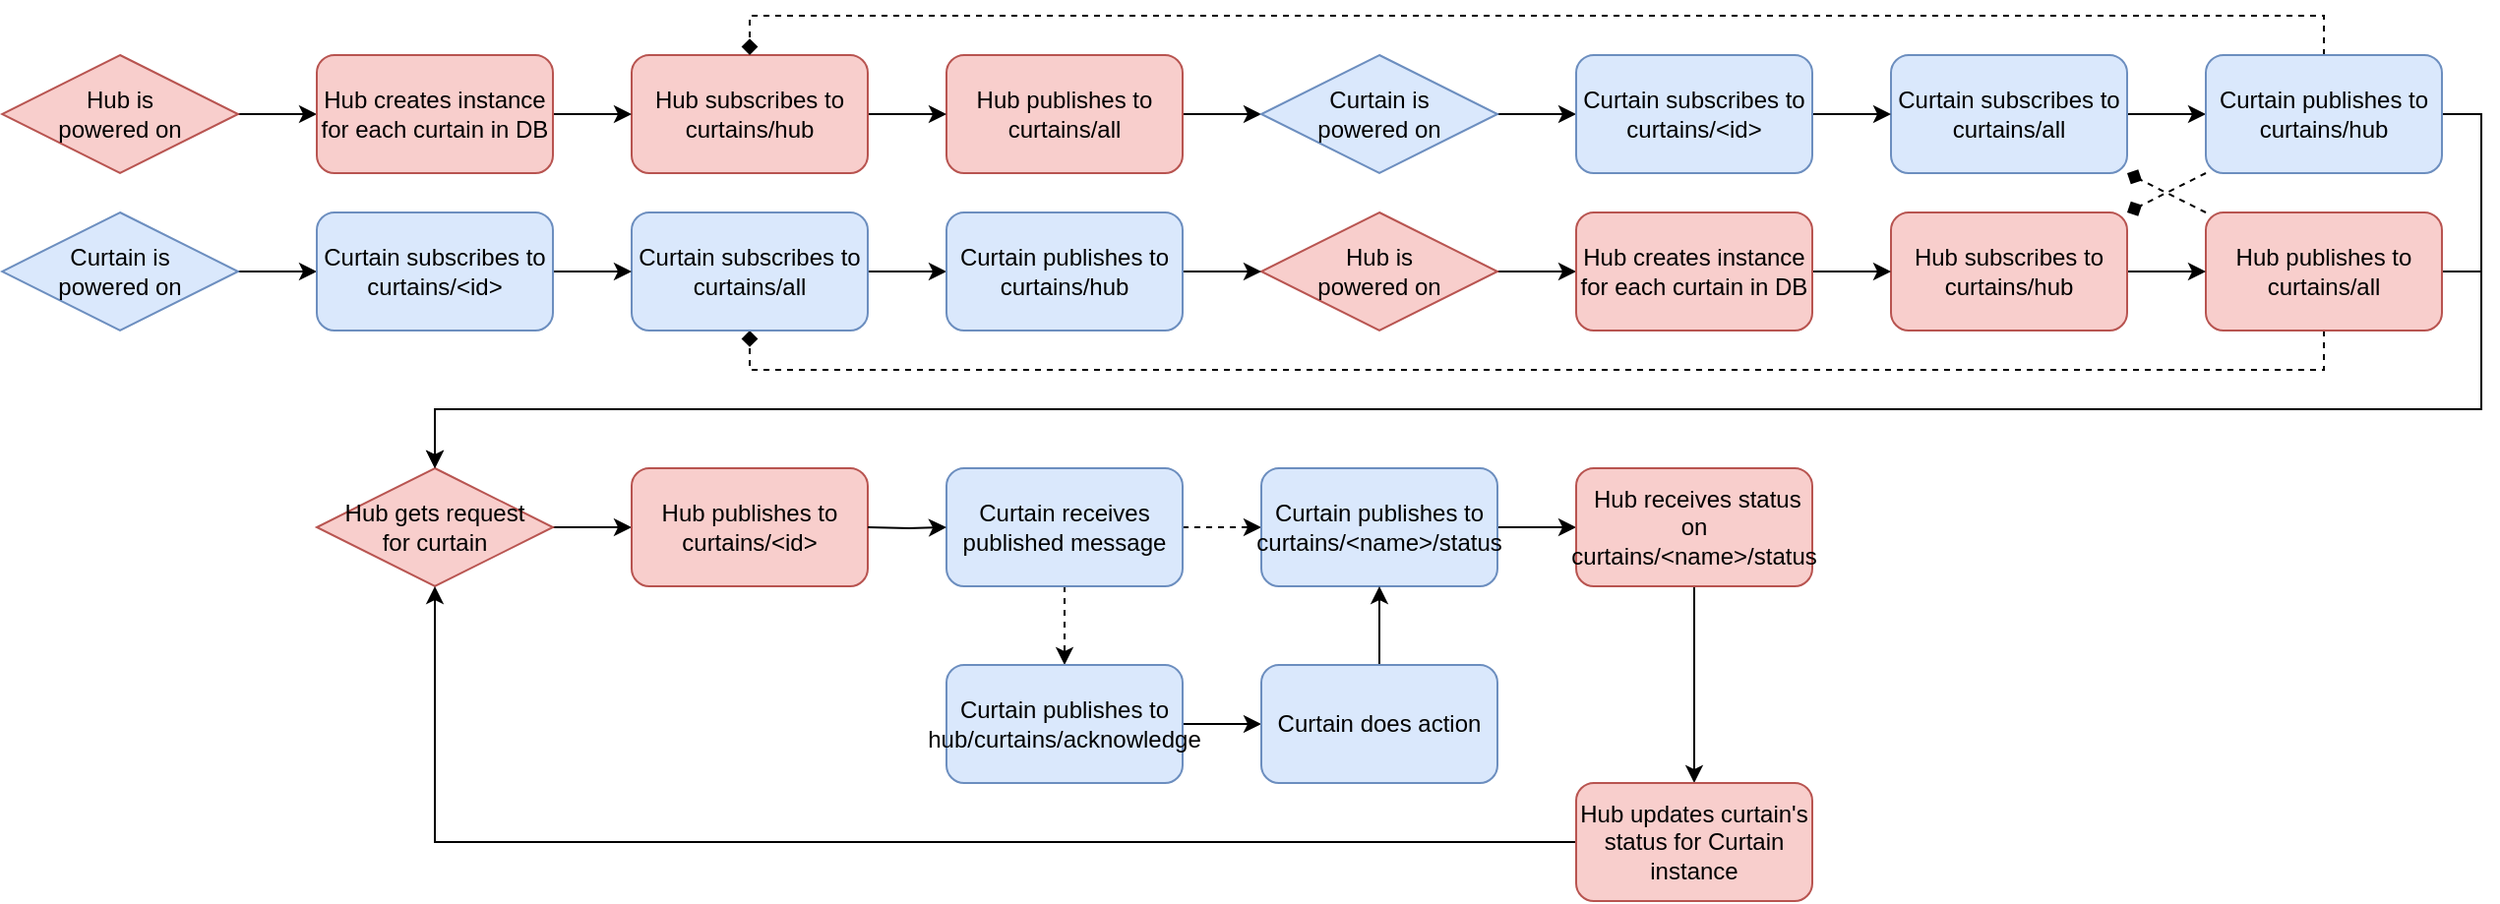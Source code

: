 <mxfile version="21.1.2" type="device">
  <diagram name="Page-1" id="57gWolXwOuoM-JA8aoAo">
    <mxGraphModel dx="1161" dy="793" grid="1" gridSize="10" guides="1" tooltips="1" connect="1" arrows="1" fold="1" page="1" pageScale="1" pageWidth="1100" pageHeight="850" math="0" shadow="0">
      <root>
        <mxCell id="0" />
        <mxCell id="1" parent="0" />
        <mxCell id="33YIE1QMlLKucIsV87hc-16" style="edgeStyle=orthogonalEdgeStyle;rounded=0;orthogonalLoop=1;jettySize=auto;html=1;exitX=1;exitY=0.5;exitDx=0;exitDy=0;entryX=0;entryY=0.5;entryDx=0;entryDy=0;" edge="1" parent="1" source="33YIE1QMlLKucIsV87hc-3" target="33YIE1QMlLKucIsV87hc-14">
          <mxGeometry relative="1" as="geometry" />
        </mxCell>
        <mxCell id="33YIE1QMlLKucIsV87hc-3" value="Hub publishes to&lt;br&gt;curtains/all" style="rounded=1;whiteSpace=wrap;html=1;fillColor=#f8cecc;strokeColor=#b85450;" vertex="1" parent="1">
          <mxGeometry x="490" y="50" width="120" height="60" as="geometry" />
        </mxCell>
        <mxCell id="33YIE1QMlLKucIsV87hc-54" style="edgeStyle=orthogonalEdgeStyle;rounded=0;orthogonalLoop=1;jettySize=auto;html=1;exitX=1;exitY=0.5;exitDx=0;exitDy=0;entryX=0;entryY=0.5;entryDx=0;entryDy=0;" edge="1" parent="1" source="33YIE1QMlLKucIsV87hc-12">
          <mxGeometry relative="1" as="geometry">
            <mxPoint x="330" y="290" as="targetPoint" />
          </mxGeometry>
        </mxCell>
        <mxCell id="33YIE1QMlLKucIsV87hc-12" value="Hub gets request&lt;br&gt;for curtain" style="rhombus;whiteSpace=wrap;html=1;fillColor=#f8cecc;strokeColor=#b85450;" vertex="1" parent="1">
          <mxGeometry x="170" y="260" width="120" height="60" as="geometry" />
        </mxCell>
        <mxCell id="33YIE1QMlLKucIsV87hc-69" style="edgeStyle=orthogonalEdgeStyle;rounded=0;orthogonalLoop=1;jettySize=auto;html=1;exitX=1;exitY=0.5;exitDx=0;exitDy=0;entryX=0;entryY=0.5;entryDx=0;entryDy=0;" edge="1" parent="1" source="33YIE1QMlLKucIsV87hc-13" target="33YIE1QMlLKucIsV87hc-68">
          <mxGeometry relative="1" as="geometry" />
        </mxCell>
        <mxCell id="33YIE1QMlLKucIsV87hc-13" value="Hub is &lt;br&gt;powered on" style="rhombus;whiteSpace=wrap;html=1;fillColor=#f8cecc;strokeColor=#b85450;" vertex="1" parent="1">
          <mxGeometry x="10" y="50" width="120" height="60" as="geometry" />
        </mxCell>
        <mxCell id="33YIE1QMlLKucIsV87hc-103" style="edgeStyle=orthogonalEdgeStyle;rounded=0;orthogonalLoop=1;jettySize=auto;html=1;exitX=1;exitY=0.5;exitDx=0;exitDy=0;entryX=0;entryY=0.5;entryDx=0;entryDy=0;" edge="1" parent="1" source="33YIE1QMlLKucIsV87hc-14" target="33YIE1QMlLKucIsV87hc-99">
          <mxGeometry relative="1" as="geometry" />
        </mxCell>
        <mxCell id="33YIE1QMlLKucIsV87hc-14" value="Curtain is&lt;br&gt;powered on" style="rhombus;whiteSpace=wrap;html=1;fillColor=#dae8fc;strokeColor=#6c8ebf;" vertex="1" parent="1">
          <mxGeometry x="650" y="50" width="120" height="60" as="geometry" />
        </mxCell>
        <mxCell id="33YIE1QMlLKucIsV87hc-21" value="Hub publishes to curtains/&amp;lt;id&amp;gt;" style="rounded=1;whiteSpace=wrap;html=1;fillColor=#f8cecc;strokeColor=#b85450;" vertex="1" parent="1">
          <mxGeometry x="330" y="260" width="120" height="60" as="geometry" />
        </mxCell>
        <mxCell id="33YIE1QMlLKucIsV87hc-113" style="edgeStyle=orthogonalEdgeStyle;rounded=0;orthogonalLoop=1;jettySize=auto;html=1;exitX=0.5;exitY=1;exitDx=0;exitDy=0;entryX=0.5;entryY=0;entryDx=0;entryDy=0;dashed=1;" edge="1" parent="1" source="33YIE1QMlLKucIsV87hc-23" target="33YIE1QMlLKucIsV87hc-111">
          <mxGeometry relative="1" as="geometry" />
        </mxCell>
        <mxCell id="33YIE1QMlLKucIsV87hc-116" style="edgeStyle=orthogonalEdgeStyle;rounded=0;orthogonalLoop=1;jettySize=auto;html=1;exitX=1;exitY=0.5;exitDx=0;exitDy=0;entryX=0;entryY=0.5;entryDx=0;entryDy=0;dashed=1;" edge="1" parent="1" source="33YIE1QMlLKucIsV87hc-23" target="33YIE1QMlLKucIsV87hc-47">
          <mxGeometry relative="1" as="geometry" />
        </mxCell>
        <mxCell id="33YIE1QMlLKucIsV87hc-23" value="Curtain receives published message" style="rounded=1;whiteSpace=wrap;html=1;fillColor=#dae8fc;strokeColor=#6c8ebf;" vertex="1" parent="1">
          <mxGeometry x="490" y="260" width="120" height="60" as="geometry" />
        </mxCell>
        <mxCell id="33YIE1QMlLKucIsV87hc-53" style="edgeStyle=orthogonalEdgeStyle;rounded=0;orthogonalLoop=1;jettySize=auto;html=1;entryX=0.5;entryY=0;entryDx=0;entryDy=0;exitX=1;exitY=0.5;exitDx=0;exitDy=0;" edge="1" parent="1" source="33YIE1QMlLKucIsV87hc-77" target="33YIE1QMlLKucIsV87hc-12">
          <mxGeometry relative="1" as="geometry">
            <mxPoint x="1180" y="310" as="sourcePoint" />
            <Array as="points">
              <mxPoint x="1270" y="160" />
              <mxPoint x="1270" y="230" />
              <mxPoint x="230" y="230" />
            </Array>
          </mxGeometry>
        </mxCell>
        <mxCell id="33YIE1QMlLKucIsV87hc-57" style="edgeStyle=orthogonalEdgeStyle;rounded=0;orthogonalLoop=1;jettySize=auto;html=1;exitX=1;exitY=0.5;exitDx=0;exitDy=0;entryX=0;entryY=0.5;entryDx=0;entryDy=0;" edge="1" parent="1" target="33YIE1QMlLKucIsV87hc-23">
          <mxGeometry relative="1" as="geometry">
            <mxPoint x="450" y="290" as="sourcePoint" />
          </mxGeometry>
        </mxCell>
        <mxCell id="33YIE1QMlLKucIsV87hc-59" style="edgeStyle=orthogonalEdgeStyle;rounded=0;orthogonalLoop=1;jettySize=auto;html=1;exitX=1;exitY=0.5;exitDx=0;exitDy=0;entryX=0;entryY=0.5;entryDx=0;entryDy=0;" edge="1" parent="1" source="33YIE1QMlLKucIsV87hc-47" target="33YIE1QMlLKucIsV87hc-48">
          <mxGeometry relative="1" as="geometry" />
        </mxCell>
        <mxCell id="33YIE1QMlLKucIsV87hc-47" value="Curtain publishes to&lt;br&gt;curtains/&amp;lt;name&amp;gt;/status" style="rounded=1;whiteSpace=wrap;html=1;fillColor=#dae8fc;strokeColor=#6c8ebf;" vertex="1" parent="1">
          <mxGeometry x="650" y="260" width="120" height="60" as="geometry" />
        </mxCell>
        <mxCell id="33YIE1QMlLKucIsV87hc-61" style="edgeStyle=orthogonalEdgeStyle;rounded=0;orthogonalLoop=1;jettySize=auto;html=1;exitX=0.5;exitY=1;exitDx=0;exitDy=0;" edge="1" parent="1" source="33YIE1QMlLKucIsV87hc-48" target="33YIE1QMlLKucIsV87hc-60">
          <mxGeometry relative="1" as="geometry" />
        </mxCell>
        <mxCell id="33YIE1QMlLKucIsV87hc-48" value="&amp;nbsp;Hub receives status on curtains/&amp;lt;name&amp;gt;/status" style="rounded=1;whiteSpace=wrap;html=1;fillColor=#f8cecc;strokeColor=#b85450;" vertex="1" parent="1">
          <mxGeometry x="810" y="260" width="120" height="60" as="geometry" />
        </mxCell>
        <mxCell id="33YIE1QMlLKucIsV87hc-62" style="edgeStyle=orthogonalEdgeStyle;rounded=0;orthogonalLoop=1;jettySize=auto;html=1;exitX=0;exitY=0.5;exitDx=0;exitDy=0;entryX=0.5;entryY=1;entryDx=0;entryDy=0;" edge="1" parent="1" source="33YIE1QMlLKucIsV87hc-60" target="33YIE1QMlLKucIsV87hc-12">
          <mxGeometry relative="1" as="geometry" />
        </mxCell>
        <mxCell id="33YIE1QMlLKucIsV87hc-60" value="Hub updates curtain&#39;s status for Curtain instance" style="rounded=1;whiteSpace=wrap;html=1;fillColor=#f8cecc;strokeColor=#b85450;" vertex="1" parent="1">
          <mxGeometry x="810" y="420" width="120" height="60" as="geometry" />
        </mxCell>
        <mxCell id="33YIE1QMlLKucIsV87hc-71" style="edgeStyle=orthogonalEdgeStyle;rounded=0;orthogonalLoop=1;jettySize=auto;html=1;exitX=1;exitY=0.5;exitDx=0;exitDy=0;entryX=0;entryY=0.5;entryDx=0;entryDy=0;" edge="1" parent="1" source="33YIE1QMlLKucIsV87hc-66" target="33YIE1QMlLKucIsV87hc-3">
          <mxGeometry relative="1" as="geometry" />
        </mxCell>
        <mxCell id="33YIE1QMlLKucIsV87hc-66" value="Hub subscribes to curtains/hub" style="rounded=1;whiteSpace=wrap;html=1;fillColor=#f8cecc;strokeColor=#b85450;" vertex="1" parent="1">
          <mxGeometry x="330" y="50" width="120" height="60" as="geometry" />
        </mxCell>
        <mxCell id="33YIE1QMlLKucIsV87hc-70" style="edgeStyle=orthogonalEdgeStyle;rounded=0;orthogonalLoop=1;jettySize=auto;html=1;exitX=1;exitY=0.5;exitDx=0;exitDy=0;" edge="1" parent="1" source="33YIE1QMlLKucIsV87hc-68" target="33YIE1QMlLKucIsV87hc-66">
          <mxGeometry relative="1" as="geometry" />
        </mxCell>
        <mxCell id="33YIE1QMlLKucIsV87hc-68" value="Hub creates instance for each curtain in DB" style="rounded=1;whiteSpace=wrap;html=1;fillColor=#f8cecc;strokeColor=#b85450;" vertex="1" parent="1">
          <mxGeometry x="170" y="50" width="120" height="60" as="geometry" />
        </mxCell>
        <mxCell id="33YIE1QMlLKucIsV87hc-105" style="edgeStyle=orthogonalEdgeStyle;rounded=0;orthogonalLoop=1;jettySize=auto;html=1;exitX=1;exitY=0.5;exitDx=0;exitDy=0;entryX=0;entryY=0.5;entryDx=0;entryDy=0;" edge="1" parent="1" source="33YIE1QMlLKucIsV87hc-72" target="33YIE1QMlLKucIsV87hc-73">
          <mxGeometry relative="1" as="geometry" />
        </mxCell>
        <mxCell id="33YIE1QMlLKucIsV87hc-72" value="Curtain subscribes to&lt;br&gt;curtains/all" style="rounded=1;whiteSpace=wrap;html=1;fillColor=#dae8fc;strokeColor=#6c8ebf;" vertex="1" parent="1">
          <mxGeometry x="970" y="50" width="120" height="60" as="geometry" />
        </mxCell>
        <mxCell id="33YIE1QMlLKucIsV87hc-110" style="edgeStyle=orthogonalEdgeStyle;rounded=0;orthogonalLoop=1;jettySize=auto;html=1;exitX=1;exitY=0.5;exitDx=0;exitDy=0;entryX=0.5;entryY=0;entryDx=0;entryDy=0;" edge="1" parent="1" source="33YIE1QMlLKucIsV87hc-73" target="33YIE1QMlLKucIsV87hc-12">
          <mxGeometry relative="1" as="geometry">
            <Array as="points">
              <mxPoint x="1270" y="80" />
              <mxPoint x="1270" y="230" />
              <mxPoint x="230" y="230" />
            </Array>
          </mxGeometry>
        </mxCell>
        <mxCell id="33YIE1QMlLKucIsV87hc-117" style="edgeStyle=orthogonalEdgeStyle;rounded=0;orthogonalLoop=1;jettySize=auto;html=1;exitX=0.5;exitY=0;exitDx=0;exitDy=0;entryX=0.5;entryY=0;entryDx=0;entryDy=0;dashed=1;endArrow=diamond;endFill=1;" edge="1" parent="1" source="33YIE1QMlLKucIsV87hc-73" target="33YIE1QMlLKucIsV87hc-66">
          <mxGeometry relative="1" as="geometry" />
        </mxCell>
        <mxCell id="33YIE1QMlLKucIsV87hc-120" style="rounded=0;orthogonalLoop=1;jettySize=auto;html=1;entryX=1;entryY=0;entryDx=0;entryDy=0;dashed=1;endArrow=diamond;endFill=1;" edge="1" parent="1" target="33YIE1QMlLKucIsV87hc-83">
          <mxGeometry relative="1" as="geometry">
            <mxPoint x="1130" y="110" as="sourcePoint" />
          </mxGeometry>
        </mxCell>
        <mxCell id="33YIE1QMlLKucIsV87hc-73" value="Curtain publishes to curtains/hub" style="rounded=1;whiteSpace=wrap;html=1;fillColor=#dae8fc;strokeColor=#6c8ebf;" vertex="1" parent="1">
          <mxGeometry x="1130" y="50" width="120" height="60" as="geometry" />
        </mxCell>
        <mxCell id="33YIE1QMlLKucIsV87hc-118" style="edgeStyle=orthogonalEdgeStyle;rounded=0;orthogonalLoop=1;jettySize=auto;html=1;exitX=0.5;exitY=1;exitDx=0;exitDy=0;entryX=0.5;entryY=1;entryDx=0;entryDy=0;dashed=1;endArrow=diamond;endFill=1;" edge="1" parent="1" source="33YIE1QMlLKucIsV87hc-77" target="33YIE1QMlLKucIsV87hc-87">
          <mxGeometry relative="1" as="geometry" />
        </mxCell>
        <mxCell id="33YIE1QMlLKucIsV87hc-119" style="rounded=0;orthogonalLoop=1;jettySize=auto;html=1;exitX=0;exitY=0;exitDx=0;exitDy=0;entryX=1;entryY=1;entryDx=0;entryDy=0;dashed=1;startArrow=none;startFill=0;endArrow=diamond;endFill=1;" edge="1" parent="1" source="33YIE1QMlLKucIsV87hc-77" target="33YIE1QMlLKucIsV87hc-72">
          <mxGeometry relative="1" as="geometry" />
        </mxCell>
        <mxCell id="33YIE1QMlLKucIsV87hc-77" value="Hub publishes to&lt;br&gt;curtains/all" style="rounded=1;whiteSpace=wrap;html=1;fillColor=#f8cecc;strokeColor=#b85450;" vertex="1" parent="1">
          <mxGeometry x="1130" y="130" width="120" height="60" as="geometry" />
        </mxCell>
        <mxCell id="33YIE1QMlLKucIsV87hc-78" style="edgeStyle=orthogonalEdgeStyle;rounded=0;orthogonalLoop=1;jettySize=auto;html=1;exitX=1;exitY=0.5;exitDx=0;exitDy=0;entryX=0;entryY=0.5;entryDx=0;entryDy=0;" edge="1" parent="1" source="33YIE1QMlLKucIsV87hc-79" target="33YIE1QMlLKucIsV87hc-85">
          <mxGeometry relative="1" as="geometry" />
        </mxCell>
        <mxCell id="33YIE1QMlLKucIsV87hc-79" value="Hub is &lt;br&gt;powered on" style="rhombus;whiteSpace=wrap;html=1;fillColor=#f8cecc;strokeColor=#b85450;" vertex="1" parent="1">
          <mxGeometry x="650" y="130" width="120" height="60" as="geometry" />
        </mxCell>
        <mxCell id="33YIE1QMlLKucIsV87hc-106" style="edgeStyle=orthogonalEdgeStyle;rounded=0;orthogonalLoop=1;jettySize=auto;html=1;exitX=1;exitY=0.5;exitDx=0;exitDy=0;entryX=0;entryY=0.5;entryDx=0;entryDy=0;" edge="1" parent="1" source="33YIE1QMlLKucIsV87hc-81" target="33YIE1QMlLKucIsV87hc-100">
          <mxGeometry relative="1" as="geometry" />
        </mxCell>
        <mxCell id="33YIE1QMlLKucIsV87hc-81" value="Curtain is&lt;br&gt;powered on" style="rhombus;whiteSpace=wrap;html=1;fillColor=#dae8fc;strokeColor=#6c8ebf;" vertex="1" parent="1">
          <mxGeometry x="10" y="130" width="120" height="60" as="geometry" />
        </mxCell>
        <mxCell id="33YIE1QMlLKucIsV87hc-109" style="edgeStyle=orthogonalEdgeStyle;rounded=0;orthogonalLoop=1;jettySize=auto;html=1;exitX=1;exitY=0.5;exitDx=0;exitDy=0;entryX=0;entryY=0.5;entryDx=0;entryDy=0;" edge="1" parent="1" source="33YIE1QMlLKucIsV87hc-83" target="33YIE1QMlLKucIsV87hc-77">
          <mxGeometry relative="1" as="geometry" />
        </mxCell>
        <mxCell id="33YIE1QMlLKucIsV87hc-83" value="Hub subscribes to curtains/hub" style="rounded=1;whiteSpace=wrap;html=1;fillColor=#f8cecc;strokeColor=#b85450;" vertex="1" parent="1">
          <mxGeometry x="970" y="130" width="120" height="60" as="geometry" />
        </mxCell>
        <mxCell id="33YIE1QMlLKucIsV87hc-84" style="edgeStyle=orthogonalEdgeStyle;rounded=0;orthogonalLoop=1;jettySize=auto;html=1;exitX=1;exitY=0.5;exitDx=0;exitDy=0;" edge="1" parent="1" source="33YIE1QMlLKucIsV87hc-85" target="33YIE1QMlLKucIsV87hc-83">
          <mxGeometry relative="1" as="geometry" />
        </mxCell>
        <mxCell id="33YIE1QMlLKucIsV87hc-85" value="Hub creates instance for each curtain in DB" style="rounded=1;whiteSpace=wrap;html=1;fillColor=#f8cecc;strokeColor=#b85450;" vertex="1" parent="1">
          <mxGeometry x="810" y="130" width="120" height="60" as="geometry" />
        </mxCell>
        <mxCell id="33YIE1QMlLKucIsV87hc-108" style="edgeStyle=orthogonalEdgeStyle;rounded=0;orthogonalLoop=1;jettySize=auto;html=1;exitX=1;exitY=0.5;exitDx=0;exitDy=0;entryX=0;entryY=0.5;entryDx=0;entryDy=0;" edge="1" parent="1" source="33YIE1QMlLKucIsV87hc-87" target="33YIE1QMlLKucIsV87hc-88">
          <mxGeometry relative="1" as="geometry" />
        </mxCell>
        <mxCell id="33YIE1QMlLKucIsV87hc-87" value="Curtain subscribes to&lt;br&gt;curtains/all" style="rounded=1;whiteSpace=wrap;html=1;fillColor=#dae8fc;strokeColor=#6c8ebf;" vertex="1" parent="1">
          <mxGeometry x="330" y="130" width="120" height="60" as="geometry" />
        </mxCell>
        <mxCell id="33YIE1QMlLKucIsV87hc-89" style="edgeStyle=orthogonalEdgeStyle;rounded=0;orthogonalLoop=1;jettySize=auto;html=1;exitX=1;exitY=0.5;exitDx=0;exitDy=0;entryX=0;entryY=0.5;entryDx=0;entryDy=0;" edge="1" parent="1" source="33YIE1QMlLKucIsV87hc-88" target="33YIE1QMlLKucIsV87hc-79">
          <mxGeometry relative="1" as="geometry" />
        </mxCell>
        <mxCell id="33YIE1QMlLKucIsV87hc-88" value="Curtain publishes to curtains/hub" style="rounded=1;whiteSpace=wrap;html=1;fillColor=#dae8fc;strokeColor=#6c8ebf;" vertex="1" parent="1">
          <mxGeometry x="490" y="130" width="120" height="60" as="geometry" />
        </mxCell>
        <mxCell id="33YIE1QMlLKucIsV87hc-104" style="edgeStyle=orthogonalEdgeStyle;rounded=0;orthogonalLoop=1;jettySize=auto;html=1;exitX=1;exitY=0.5;exitDx=0;exitDy=0;entryX=0;entryY=0.5;entryDx=0;entryDy=0;" edge="1" parent="1" source="33YIE1QMlLKucIsV87hc-99" target="33YIE1QMlLKucIsV87hc-72">
          <mxGeometry relative="1" as="geometry" />
        </mxCell>
        <mxCell id="33YIE1QMlLKucIsV87hc-99" value="Curtain subscribes to&lt;br&gt;curtains/&amp;lt;id&amp;gt;" style="rounded=1;whiteSpace=wrap;html=1;fillColor=#dae8fc;strokeColor=#6c8ebf;" vertex="1" parent="1">
          <mxGeometry x="810" y="50" width="120" height="60" as="geometry" />
        </mxCell>
        <mxCell id="33YIE1QMlLKucIsV87hc-107" style="edgeStyle=orthogonalEdgeStyle;rounded=0;orthogonalLoop=1;jettySize=auto;html=1;exitX=1;exitY=0.5;exitDx=0;exitDy=0;entryX=0;entryY=0.5;entryDx=0;entryDy=0;" edge="1" parent="1" source="33YIE1QMlLKucIsV87hc-100" target="33YIE1QMlLKucIsV87hc-87">
          <mxGeometry relative="1" as="geometry" />
        </mxCell>
        <mxCell id="33YIE1QMlLKucIsV87hc-100" value="Curtain subscribes to&lt;br&gt;curtains/&amp;lt;id&amp;gt;" style="rounded=1;whiteSpace=wrap;html=1;fillColor=#dae8fc;strokeColor=#6c8ebf;" vertex="1" parent="1">
          <mxGeometry x="170" y="130" width="120" height="60" as="geometry" />
        </mxCell>
        <mxCell id="33YIE1QMlLKucIsV87hc-114" style="edgeStyle=orthogonalEdgeStyle;rounded=0;orthogonalLoop=1;jettySize=auto;html=1;exitX=1;exitY=0.5;exitDx=0;exitDy=0;entryX=0;entryY=0.5;entryDx=0;entryDy=0;" edge="1" parent="1" source="33YIE1QMlLKucIsV87hc-111" target="33YIE1QMlLKucIsV87hc-112">
          <mxGeometry relative="1" as="geometry" />
        </mxCell>
        <mxCell id="33YIE1QMlLKucIsV87hc-111" value="Curtain publishes to hub/curtains/acknowledge" style="rounded=1;whiteSpace=wrap;html=1;fillColor=#dae8fc;strokeColor=#6c8ebf;" vertex="1" parent="1">
          <mxGeometry x="490" y="360" width="120" height="60" as="geometry" />
        </mxCell>
        <mxCell id="33YIE1QMlLKucIsV87hc-115" style="edgeStyle=orthogonalEdgeStyle;rounded=0;orthogonalLoop=1;jettySize=auto;html=1;exitX=0.5;exitY=0;exitDx=0;exitDy=0;entryX=0.5;entryY=1;entryDx=0;entryDy=0;" edge="1" parent="1" source="33YIE1QMlLKucIsV87hc-112" target="33YIE1QMlLKucIsV87hc-47">
          <mxGeometry relative="1" as="geometry" />
        </mxCell>
        <mxCell id="33YIE1QMlLKucIsV87hc-112" value="Curtain does action" style="rounded=1;whiteSpace=wrap;html=1;fillColor=#dae8fc;strokeColor=#6c8ebf;" vertex="1" parent="1">
          <mxGeometry x="650" y="360" width="120" height="60" as="geometry" />
        </mxCell>
      </root>
    </mxGraphModel>
  </diagram>
</mxfile>
